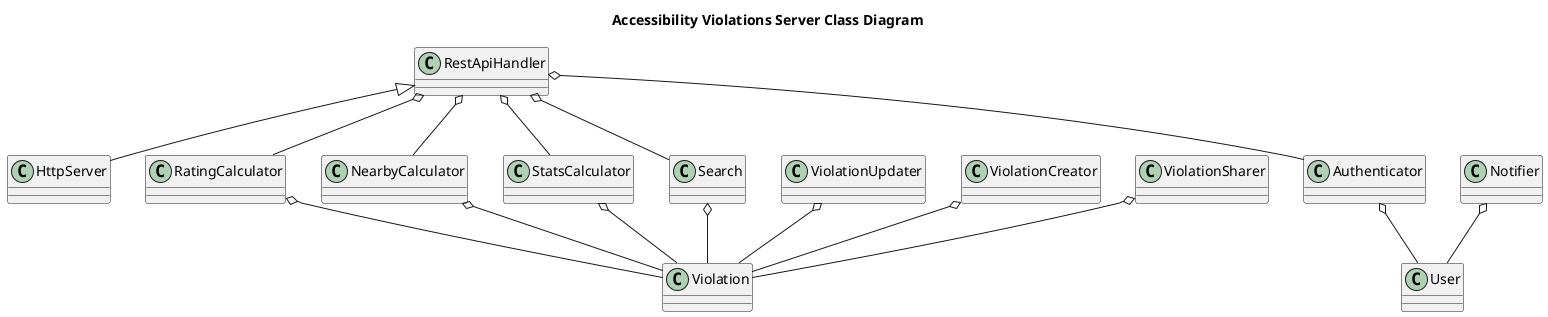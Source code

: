 @startuml

title Accessibility Violations Server Class Diagram

RestApiHandler <|-- HttpServer
RestApiHandler o-- RatingCalculator
RestApiHandler o-- NearbyCalculator
RestApiHandler o-- StatsCalculator
RestApiHandler o-- Search
RestApiHandler o-- Authenticator
ViolationUpdater o-- Violation
ViolationCreator o-- Violation
ViolationSharer o-- Violation
Notifier o-- User
Authenticator o-- User
RatingCalculator o-- Violation
NearbyCalculator o-- Violation
StatsCalculator o-- Violation
Search o-- Violation

@enduml